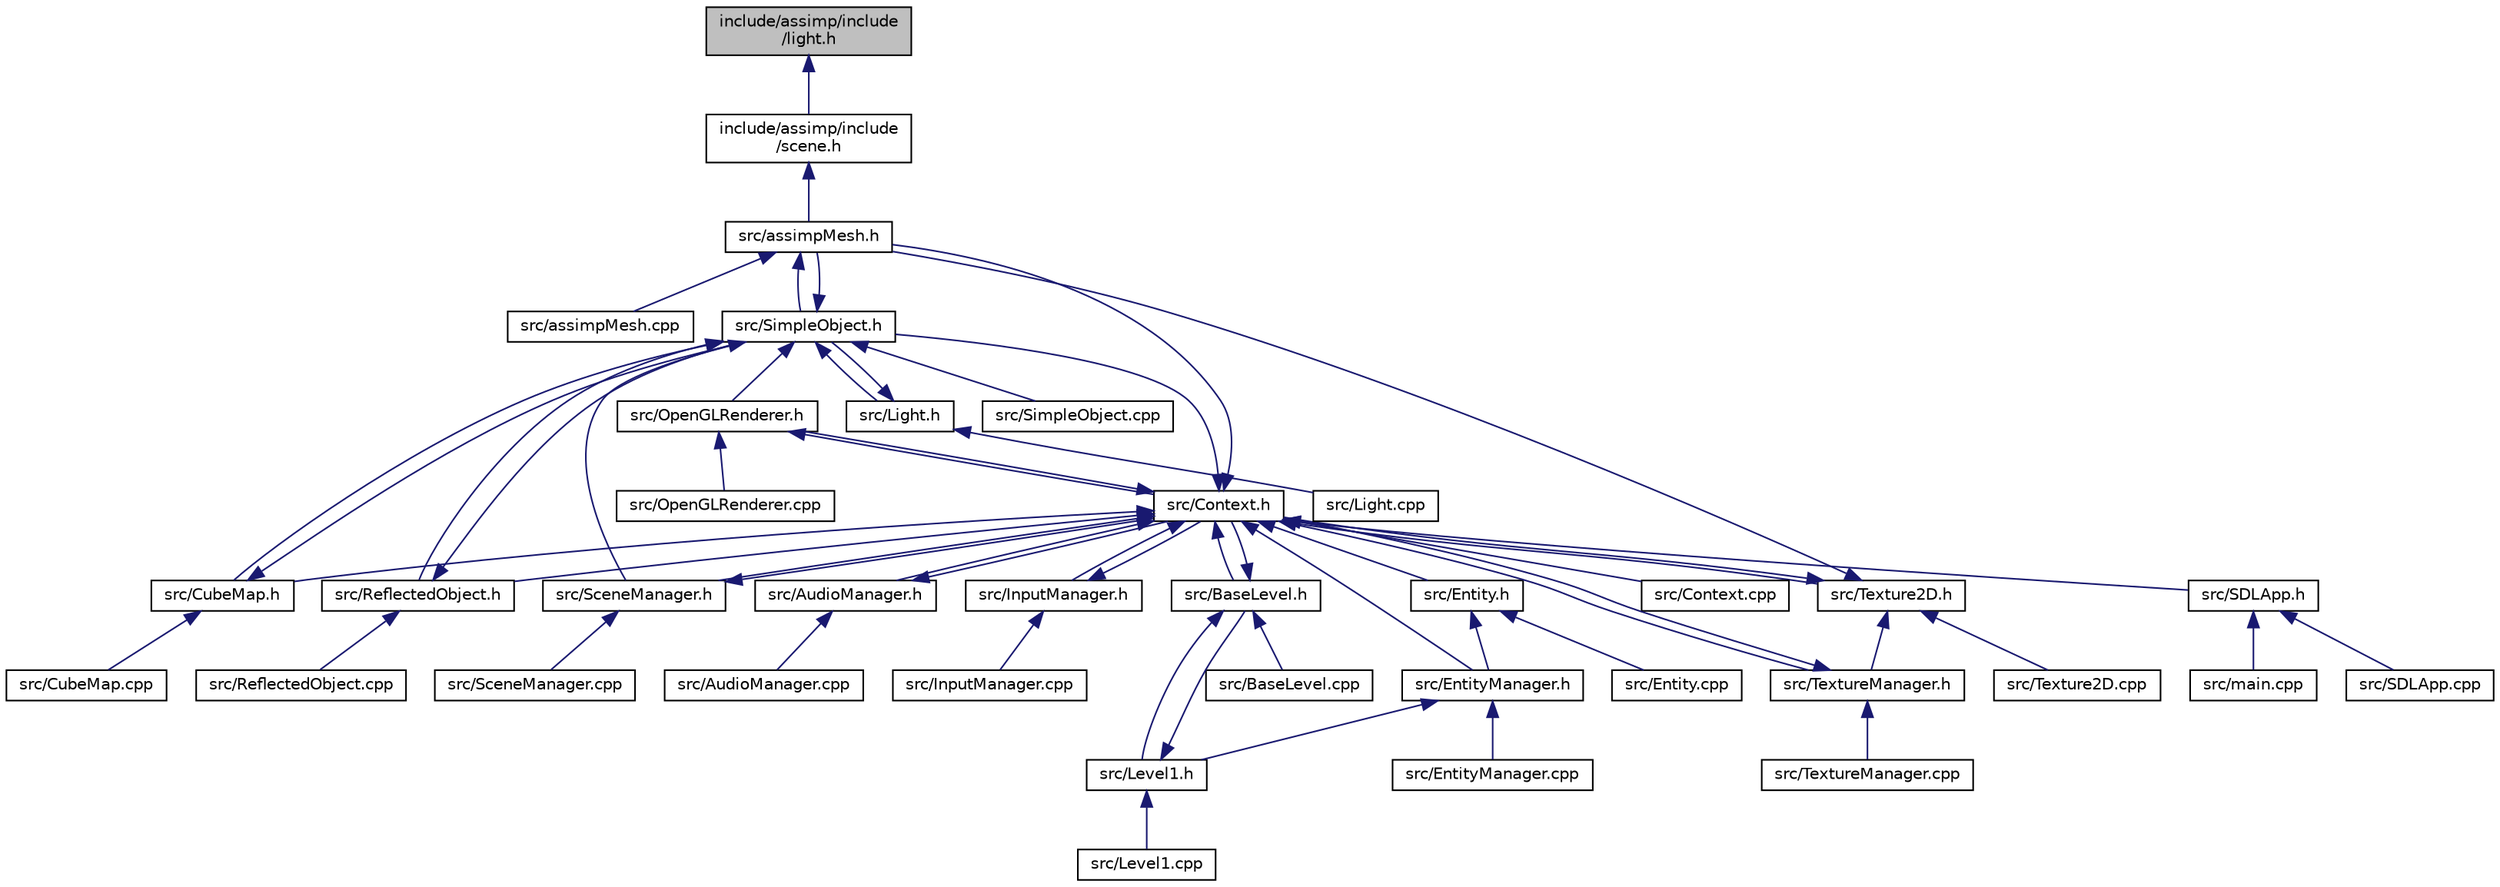 digraph "include/assimp/include/light.h"
{
  edge [fontname="Helvetica",fontsize="10",labelfontname="Helvetica",labelfontsize="10"];
  node [fontname="Helvetica",fontsize="10",shape=record];
  Node1 [label="include/assimp/include\l/light.h",height=0.2,width=0.4,color="black", fillcolor="grey75", style="filled" fontcolor="black"];
  Node1 -> Node2 [dir="back",color="midnightblue",fontsize="10",style="solid",fontname="Helvetica"];
  Node2 [label="include/assimp/include\l/scene.h",height=0.2,width=0.4,color="black", fillcolor="white", style="filled",URL="$scene_8h.html"];
  Node2 -> Node3 [dir="back",color="midnightblue",fontsize="10",style="solid",fontname="Helvetica"];
  Node3 [label="src/assimpMesh.h",height=0.2,width=0.4,color="black", fillcolor="white", style="filled",URL="$assimp_mesh_8h.html"];
  Node3 -> Node4 [dir="back",color="midnightblue",fontsize="10",style="solid",fontname="Helvetica"];
  Node4 [label="src/assimpMesh.cpp",height=0.2,width=0.4,color="black", fillcolor="white", style="filled",URL="$assimp_mesh_8cpp.html"];
  Node3 -> Node5 [dir="back",color="midnightblue",fontsize="10",style="solid",fontname="Helvetica"];
  Node5 [label="src/SimpleObject.h",height=0.2,width=0.4,color="black", fillcolor="white", style="filled",URL="$_simple_object_8h.html"];
  Node5 -> Node6 [dir="back",color="midnightblue",fontsize="10",style="solid",fontname="Helvetica"];
  Node6 [label="src/OpenGLRenderer.h",height=0.2,width=0.4,color="black", fillcolor="white", style="filled",URL="$_open_g_l_renderer_8h.html"];
  Node6 -> Node7 [dir="back",color="midnightblue",fontsize="10",style="solid",fontname="Helvetica"];
  Node7 [label="src/Context.h",height=0.2,width=0.4,color="black", fillcolor="white", style="filled",URL="$_context_8h.html"];
  Node7 -> Node3 [dir="back",color="midnightblue",fontsize="10",style="solid",fontname="Helvetica"];
  Node7 -> Node8 [dir="back",color="midnightblue",fontsize="10",style="solid",fontname="Helvetica"];
  Node8 [label="src/AudioManager.h",height=0.2,width=0.4,color="black", fillcolor="white", style="filled",URL="$_audio_manager_8h.html"];
  Node8 -> Node7 [dir="back",color="midnightblue",fontsize="10",style="solid",fontname="Helvetica"];
  Node8 -> Node9 [dir="back",color="midnightblue",fontsize="10",style="solid",fontname="Helvetica"];
  Node9 [label="src/AudioManager.cpp",height=0.2,width=0.4,color="black", fillcolor="white", style="filled",URL="$_audio_manager_8cpp.html"];
  Node7 -> Node10 [dir="back",color="midnightblue",fontsize="10",style="solid",fontname="Helvetica"];
  Node10 [label="src/InputManager.h",height=0.2,width=0.4,color="black", fillcolor="white", style="filled",URL="$_input_manager_8h.html"];
  Node10 -> Node7 [dir="back",color="midnightblue",fontsize="10",style="solid",fontname="Helvetica"];
  Node10 -> Node11 [dir="back",color="midnightblue",fontsize="10",style="solid",fontname="Helvetica"];
  Node11 [label="src/InputManager.cpp",height=0.2,width=0.4,color="black", fillcolor="white", style="filled",URL="$_input_manager_8cpp.html"];
  Node7 -> Node6 [dir="back",color="midnightblue",fontsize="10",style="solid",fontname="Helvetica"];
  Node7 -> Node5 [dir="back",color="midnightblue",fontsize="10",style="solid",fontname="Helvetica"];
  Node7 -> Node12 [dir="back",color="midnightblue",fontsize="10",style="solid",fontname="Helvetica"];
  Node12 [label="src/CubeMap.h",height=0.2,width=0.4,color="black", fillcolor="white", style="filled",URL="$_cube_map_8h.html"];
  Node12 -> Node5 [dir="back",color="midnightblue",fontsize="10",style="solid",fontname="Helvetica"];
  Node12 -> Node13 [dir="back",color="midnightblue",fontsize="10",style="solid",fontname="Helvetica"];
  Node13 [label="src/CubeMap.cpp",height=0.2,width=0.4,color="black", fillcolor="white", style="filled",URL="$_cube_map_8cpp.html"];
  Node7 -> Node14 [dir="back",color="midnightblue",fontsize="10",style="solid",fontname="Helvetica"];
  Node14 [label="src/ReflectedObject.h",height=0.2,width=0.4,color="black", fillcolor="white", style="filled",URL="$_reflected_object_8h.html"];
  Node14 -> Node5 [dir="back",color="midnightblue",fontsize="10",style="solid",fontname="Helvetica"];
  Node14 -> Node15 [dir="back",color="midnightblue",fontsize="10",style="solid",fontname="Helvetica"];
  Node15 [label="src/ReflectedObject.cpp",height=0.2,width=0.4,color="black", fillcolor="white", style="filled",URL="$_reflected_object_8cpp.html"];
  Node7 -> Node16 [dir="back",color="midnightblue",fontsize="10",style="solid",fontname="Helvetica"];
  Node16 [label="src/SceneManager.h",height=0.2,width=0.4,color="black", fillcolor="white", style="filled",URL="$_scene_manager_8h.html"];
  Node16 -> Node7 [dir="back",color="midnightblue",fontsize="10",style="solid",fontname="Helvetica"];
  Node16 -> Node17 [dir="back",color="midnightblue",fontsize="10",style="solid",fontname="Helvetica"];
  Node17 [label="src/SceneManager.cpp",height=0.2,width=0.4,color="black", fillcolor="white", style="filled",URL="$_scene_manager_8cpp.html"];
  Node7 -> Node18 [dir="back",color="midnightblue",fontsize="10",style="solid",fontname="Helvetica"];
  Node18 [label="src/BaseLevel.h",height=0.2,width=0.4,color="black", fillcolor="white", style="filled",URL="$_base_level_8h.html"];
  Node18 -> Node7 [dir="back",color="midnightblue",fontsize="10",style="solid",fontname="Helvetica"];
  Node18 -> Node19 [dir="back",color="midnightblue",fontsize="10",style="solid",fontname="Helvetica"];
  Node19 [label="src/Level1.h",height=0.2,width=0.4,color="black", fillcolor="white", style="filled",URL="$_level1_8h.html"];
  Node19 -> Node18 [dir="back",color="midnightblue",fontsize="10",style="solid",fontname="Helvetica"];
  Node19 -> Node20 [dir="back",color="midnightblue",fontsize="10",style="solid",fontname="Helvetica"];
  Node20 [label="src/Level1.cpp",height=0.2,width=0.4,color="black", fillcolor="white", style="filled",URL="$_level1_8cpp.html"];
  Node18 -> Node21 [dir="back",color="midnightblue",fontsize="10",style="solid",fontname="Helvetica"];
  Node21 [label="src/BaseLevel.cpp",height=0.2,width=0.4,color="black", fillcolor="white", style="filled",URL="$_base_level_8cpp.html"];
  Node7 -> Node22 [dir="back",color="midnightblue",fontsize="10",style="solid",fontname="Helvetica"];
  Node22 [label="src/EntityManager.h",height=0.2,width=0.4,color="black", fillcolor="white", style="filled",URL="$_entity_manager_8h.html"];
  Node22 -> Node19 [dir="back",color="midnightblue",fontsize="10",style="solid",fontname="Helvetica"];
  Node22 -> Node23 [dir="back",color="midnightblue",fontsize="10",style="solid",fontname="Helvetica"];
  Node23 [label="src/EntityManager.cpp",height=0.2,width=0.4,color="black", fillcolor="white", style="filled",URL="$_entity_manager_8cpp.html"];
  Node7 -> Node24 [dir="back",color="midnightblue",fontsize="10",style="solid",fontname="Helvetica"];
  Node24 [label="src/Entity.h",height=0.2,width=0.4,color="black", fillcolor="white", style="filled",URL="$_entity_8h.html"];
  Node24 -> Node22 [dir="back",color="midnightblue",fontsize="10",style="solid",fontname="Helvetica"];
  Node24 -> Node25 [dir="back",color="midnightblue",fontsize="10",style="solid",fontname="Helvetica"];
  Node25 [label="src/Entity.cpp",height=0.2,width=0.4,color="black", fillcolor="white", style="filled",URL="$_entity_8cpp.html"];
  Node7 -> Node26 [dir="back",color="midnightblue",fontsize="10",style="solid",fontname="Helvetica"];
  Node26 [label="src/Texture2D.h",height=0.2,width=0.4,color="black", fillcolor="white", style="filled",URL="$_texture2_d_8h.html"];
  Node26 -> Node7 [dir="back",color="midnightblue",fontsize="10",style="solid",fontname="Helvetica"];
  Node26 -> Node27 [dir="back",color="midnightblue",fontsize="10",style="solid",fontname="Helvetica"];
  Node27 [label="src/TextureManager.h",height=0.2,width=0.4,color="black", fillcolor="white", style="filled",URL="$_texture_manager_8h.html"];
  Node27 -> Node7 [dir="back",color="midnightblue",fontsize="10",style="solid",fontname="Helvetica"];
  Node27 -> Node28 [dir="back",color="midnightblue",fontsize="10",style="solid",fontname="Helvetica"];
  Node28 [label="src/TextureManager.cpp",height=0.2,width=0.4,color="black", fillcolor="white", style="filled",URL="$_texture_manager_8cpp.html"];
  Node26 -> Node3 [dir="back",color="midnightblue",fontsize="10",style="solid",fontname="Helvetica"];
  Node26 -> Node29 [dir="back",color="midnightblue",fontsize="10",style="solid",fontname="Helvetica"];
  Node29 [label="src/Texture2D.cpp",height=0.2,width=0.4,color="black", fillcolor="white", style="filled",URL="$_texture2_d_8cpp.html"];
  Node7 -> Node27 [dir="back",color="midnightblue",fontsize="10",style="solid",fontname="Helvetica"];
  Node7 -> Node30 [dir="back",color="midnightblue",fontsize="10",style="solid",fontname="Helvetica"];
  Node30 [label="src/Context.cpp",height=0.2,width=0.4,color="black", fillcolor="white", style="filled",URL="$_context_8cpp.html"];
  Node7 -> Node31 [dir="back",color="midnightblue",fontsize="10",style="solid",fontname="Helvetica"];
  Node31 [label="src/SDLApp.h",height=0.2,width=0.4,color="black", fillcolor="white", style="filled",URL="$_s_d_l_app_8h.html"];
  Node31 -> Node32 [dir="back",color="midnightblue",fontsize="10",style="solid",fontname="Helvetica"];
  Node32 [label="src/main.cpp",height=0.2,width=0.4,color="black", fillcolor="white", style="filled",URL="$main_8cpp.html"];
  Node31 -> Node33 [dir="back",color="midnightblue",fontsize="10",style="solid",fontname="Helvetica"];
  Node33 [label="src/SDLApp.cpp",height=0.2,width=0.4,color="black", fillcolor="white", style="filled",URL="$_s_d_l_app_8cpp.html"];
  Node6 -> Node34 [dir="back",color="midnightblue",fontsize="10",style="solid",fontname="Helvetica"];
  Node34 [label="src/OpenGLRenderer.cpp",height=0.2,width=0.4,color="black", fillcolor="white", style="filled",URL="$_open_g_l_renderer_8cpp.html"];
  Node5 -> Node35 [dir="back",color="midnightblue",fontsize="10",style="solid",fontname="Helvetica"];
  Node35 [label="src/Light.h",height=0.2,width=0.4,color="black", fillcolor="white", style="filled",URL="$src_2light_8h.html"];
  Node35 -> Node5 [dir="back",color="midnightblue",fontsize="10",style="solid",fontname="Helvetica"];
  Node35 -> Node36 [dir="back",color="midnightblue",fontsize="10",style="solid",fontname="Helvetica"];
  Node36 [label="src/Light.cpp",height=0.2,width=0.4,color="black", fillcolor="white", style="filled",URL="$_light_8cpp.html"];
  Node5 -> Node12 [dir="back",color="midnightblue",fontsize="10",style="solid",fontname="Helvetica"];
  Node5 -> Node14 [dir="back",color="midnightblue",fontsize="10",style="solid",fontname="Helvetica"];
  Node5 -> Node16 [dir="back",color="midnightblue",fontsize="10",style="solid",fontname="Helvetica"];
  Node5 -> Node3 [dir="back",color="midnightblue",fontsize="10",style="solid",fontname="Helvetica"];
  Node5 -> Node37 [dir="back",color="midnightblue",fontsize="10",style="solid",fontname="Helvetica"];
  Node37 [label="src/SimpleObject.cpp",height=0.2,width=0.4,color="black", fillcolor="white", style="filled",URL="$_simple_object_8cpp.html"];
}
